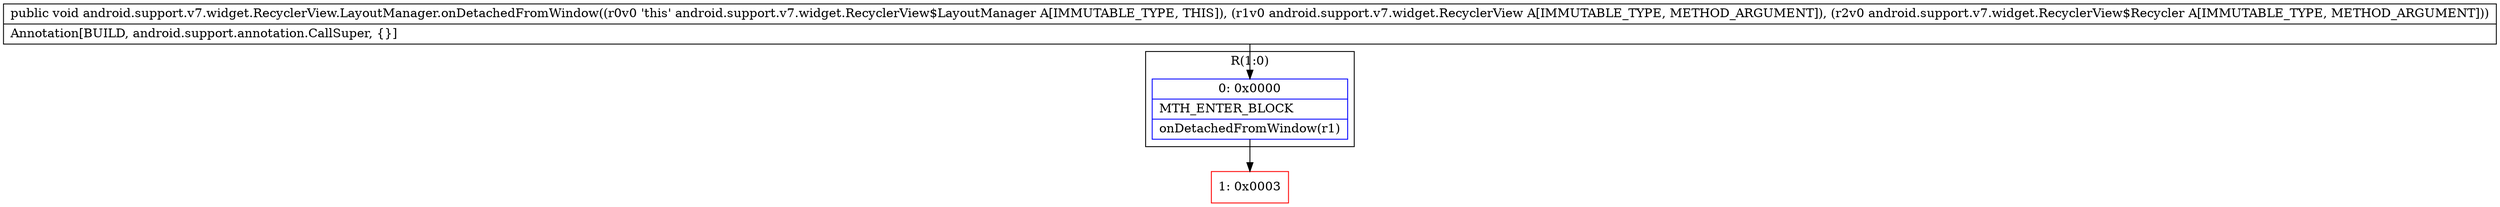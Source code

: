 digraph "CFG forandroid.support.v7.widget.RecyclerView.LayoutManager.onDetachedFromWindow(Landroid\/support\/v7\/widget\/RecyclerView;Landroid\/support\/v7\/widget\/RecyclerView$Recycler;)V" {
subgraph cluster_Region_1337807 {
label = "R(1:0)";
node [shape=record,color=blue];
Node_0 [shape=record,label="{0\:\ 0x0000|MTH_ENTER_BLOCK\l|onDetachedFromWindow(r1)\l}"];
}
Node_1 [shape=record,color=red,label="{1\:\ 0x0003}"];
MethodNode[shape=record,label="{public void android.support.v7.widget.RecyclerView.LayoutManager.onDetachedFromWindow((r0v0 'this' android.support.v7.widget.RecyclerView$LayoutManager A[IMMUTABLE_TYPE, THIS]), (r1v0 android.support.v7.widget.RecyclerView A[IMMUTABLE_TYPE, METHOD_ARGUMENT]), (r2v0 android.support.v7.widget.RecyclerView$Recycler A[IMMUTABLE_TYPE, METHOD_ARGUMENT]))  | Annotation[BUILD, android.support.annotation.CallSuper, \{\}]\l}"];
MethodNode -> Node_0;
Node_0 -> Node_1;
}

